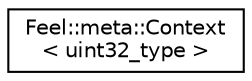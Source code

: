 digraph "Graphical Class Hierarchy"
{
 // LATEX_PDF_SIZE
  edge [fontname="Helvetica",fontsize="10",labelfontname="Helvetica",labelfontsize="10"];
  node [fontname="Helvetica",fontsize="10",shape=record];
  rankdir="LR";
  Node0 [label="Feel::meta::Context\l\< uint32_type \>",height=0.2,width=0.4,color="black", fillcolor="white", style="filled",URL="$classFeel_1_1meta_1_1Context.html",tooltip=" "];
}
